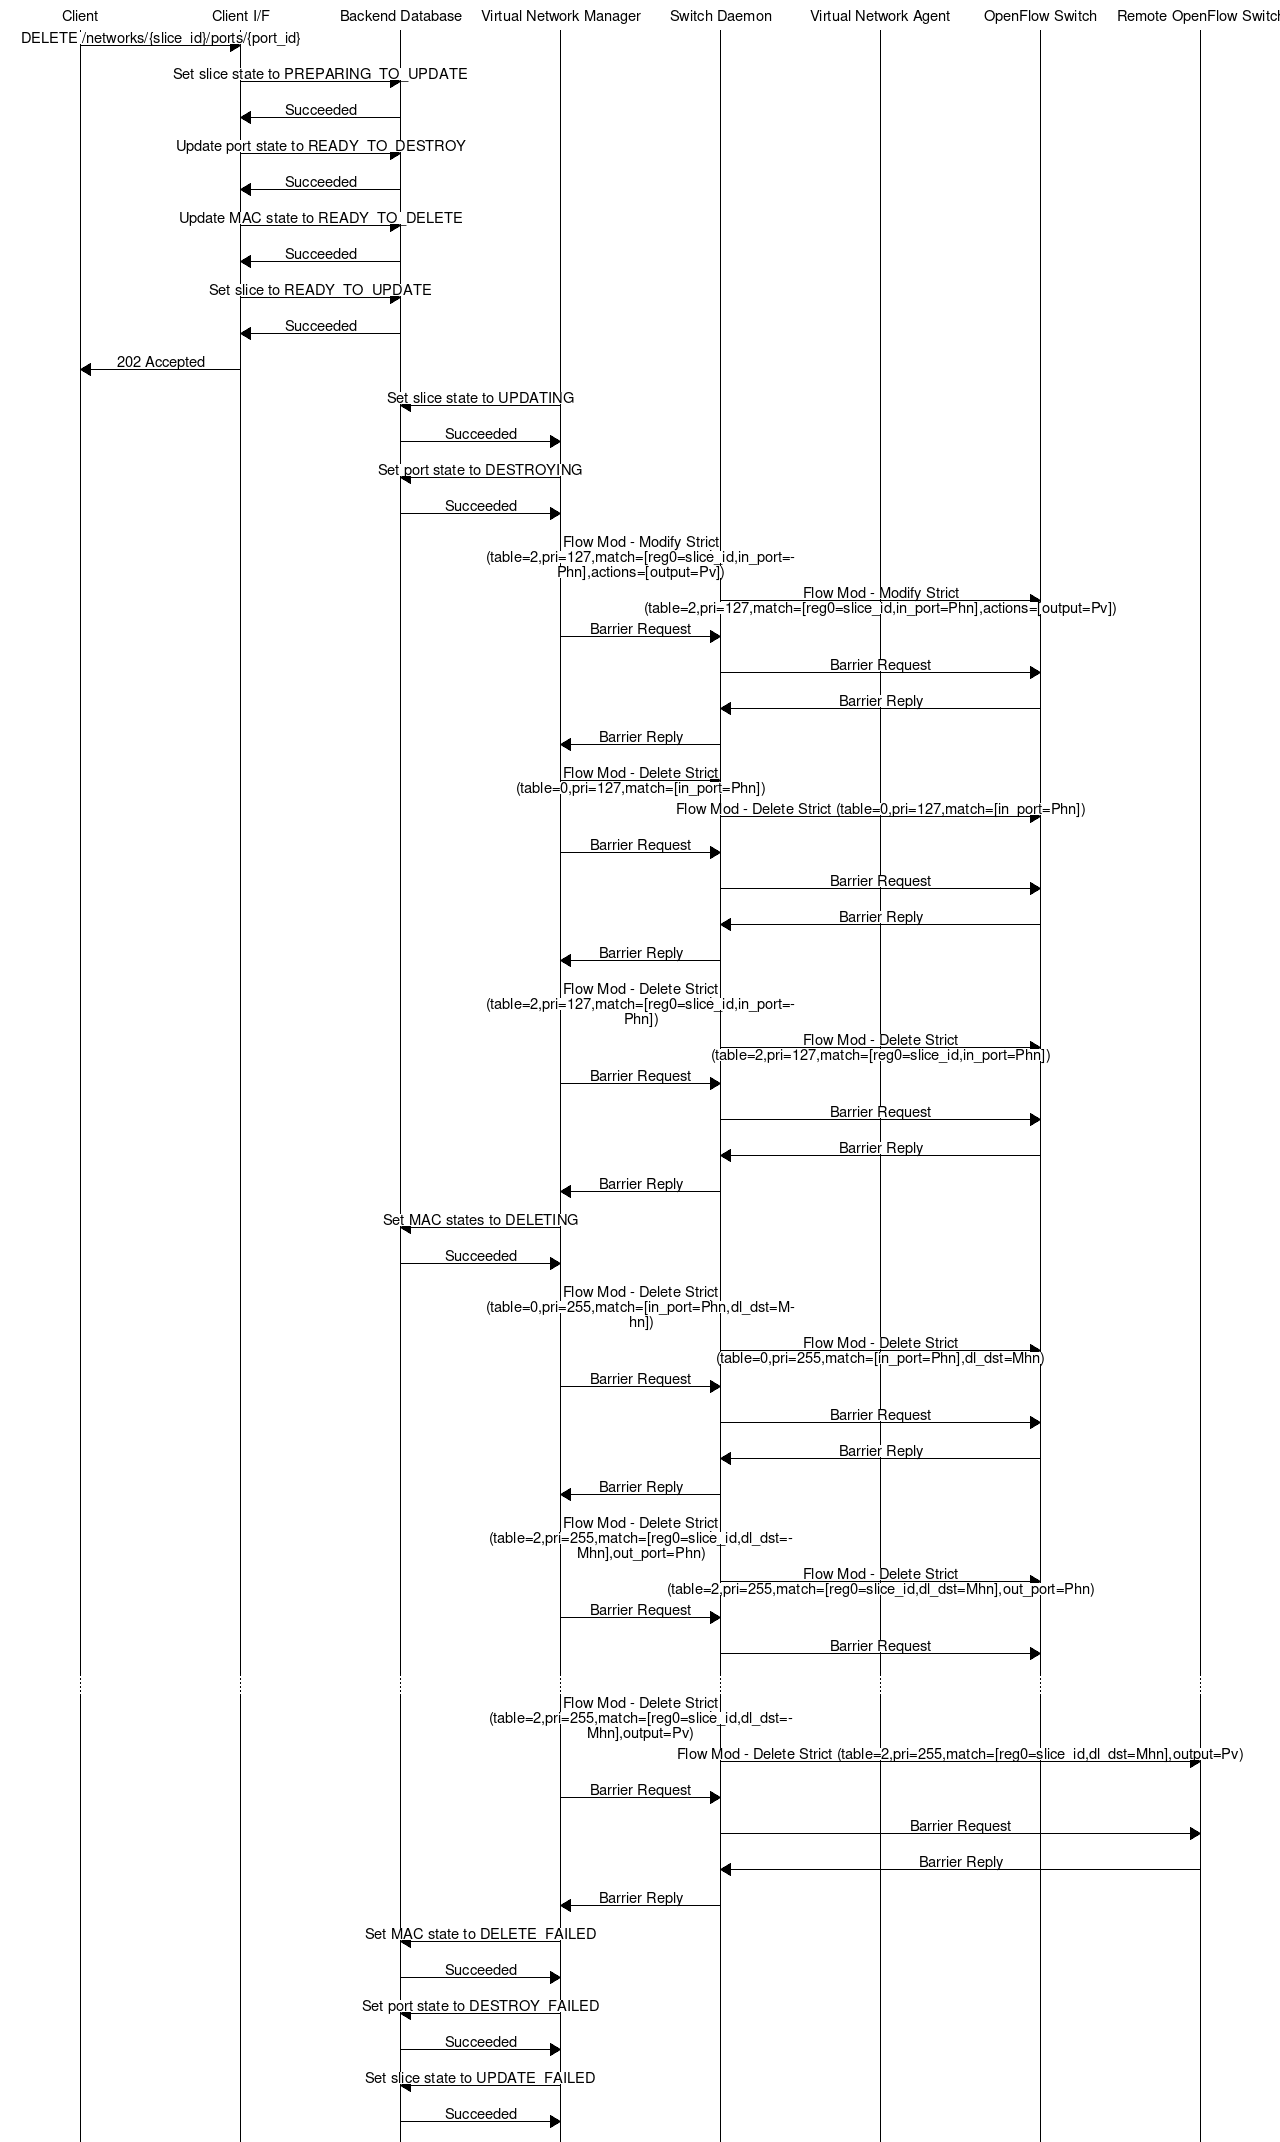 /*
 * Message sequence diagram for deleting a port from a virtual network slice
 *
 * Author: Yasunobu Chiba
 *
 * Copyright (C) 2012 NEC Corporation
 * NEC Confidential
 */

msc {
  width = "1280", wordwraparcs = "true";

  C [ label = "Client" ],
  CIF [ label = "Client I/F" ],
  DB [ label = "Backend Database" ],
  VNM [ label = "Virtual Network Manager" ],
  SD [ label = "Switch Daemon" ],
  VNA [ label = "Virtual Network Agent" ],
  SW [ label = "OpenFlow Switch" ],
  RSW [ label = "Remote OpenFlow Switch" ];

  C => CIF [ label = "DELETE /networks/{slice_id}/ports/{port_id}" ];
  CIF => DB [ label = "Set slice state to PREPARING_TO_UPDATE" ];
  DB => CIF [ label = "Succeeded" ];
  CIF => DB [ label = "Update port state to READY_TO_DESTROY" ];
  DB => CIF [ label = "Succeeded" ];
  CIF => DB [ label = "Update MAC state to READY_TO_DELETE" ];
  DB => CIF [ label = "Succeeded" ];
  CIF => DB [ label = "Set slice to READY_TO_UPDATE" ];
  DB => CIF [ label = "Succeeded" ];
  CIF => C [ label = "202 Accepted" ];

  VNM => DB [ label = "Set slice state to UPDATING" ];
  DB => VNM [ label = "Succeeded" ];

  VNM => DB [ label = "Set port state to DESTROYING" ];
  DB => VNM [ label = "Succeeded" ];

  VNM => SD [ label = "Flow Mod - Modify Strict (table=2,pri=127,match=[reg0=slice_id,in_port=Phn],actions=[output=Pv])" ];
  SD => SW [ label = "Flow Mod - Modify Strict (table=2,pri=127,match=[reg0=slice_id,in_port=Phn],actions=[output=Pv])" ];
  VNM => SD [ label = "Barrier Request" ];
  SD => SW [ label = "Barrier Request" ];
  SW => SD [ label = "Barrier Reply" ];
  SD => VNM [ label = "Barrier Reply" ];

  VNM => SD [ label = "Flow Mod - Delete Strict (table=0,pri=127,match=[in_port=Phn])" ];
  SD => SW [ label = "Flow Mod - Delete Strict (table=0,pri=127,match=[in_port=Phn])" ];
  VNM => SD [ label = "Barrier Request" ];
  SD => SW [ label = "Barrier Request" ];
  SW => SD [ label = "Barrier Reply" ];
  SD => VNM [ label = "Barrier Reply" ];

  VNM => SD [ label = "Flow Mod - Delete Strict (table=2,pri=127,match=[reg0=slice_id,in_port=Phn])" ];
  SD => SW [ label = "Flow Mod - Delete Strict (table=2,pri=127,match=[reg0=slice_id,in_port=Phn])" ];
  VNM => SD [ label = "Barrier Request" ];
  SD => SW [ label = "Barrier Request" ];
  SW => SD [ label = "Barrier Reply" ];
  SD => VNM [ label = "Barrier Reply" ];

  VNM => DB [ label = "Set MAC states to DELETING" ];
  DB => VNM [ label = "Succeeded" ];

  VNM => SD [ label = "Flow Mod - Delete Strict (table=0,pri=255,match=[in_port=Phn,dl_dst=Mhn])" ];
  SD => SW [ label = "Flow Mod - Delete Strict (table=0,pri=255,match=[in_port=Phn],dl_dst=Mhn)" ];
  VNM => SD [ label = "Barrier Request" ];
  SD => SW [ label = "Barrier Request" ];
  SW => SD [ label = "Barrier Reply" ];
  SD => VNM [ label = "Barrier Reply" ];

  VNM => SD [ label = "Flow Mod - Delete Strict (table=2,pri=255,match=[reg0=slice_id,dl_dst=Mhn],out_port=Phn)" ];
  SD => SW [ label = "Flow Mod - Delete Strict (table=2,pri=255,match=[reg0=slice_id,dl_dst=Mhn],out_port=Phn)" ];
  VNM => SD [ label = "Barrier Request" ];
  SD => SW [ label = "Barrier Request" ];
  ...;

  VNM => SD [ label = "Flow Mod - Delete Strict (table=2,pri=255,match=[reg0=slice_id,dl_dst=Mhn],output=Pv)" ];
  SD => RSW [ label = "Flow Mod - Delete Strict (table=2,pri=255,match=[reg0=slice_id,dl_dst=Mhn],output=Pv)" ];
  VNM => SD [ label = "Barrier Request" ];
  SD => RSW [ label = "Barrier Request" ];
  RSW => SD [ label = "Barrier Reply" ];
  SD => VNM [ label = "Barrier Reply" ];

  VNM => DB [ label = "Set MAC state to DELETE_FAILED" ];
  DB => VNM [ label = "Succeeded" ];
  VNM => DB [ label = "Set port state to DESTROY_FAILED" ];
  DB => VNM [ label = "Succeeded" ];
  VNM => DB [ label = "Set slice state to UPDATE_FAILED" ];
  DB => VNM [ label = "Succeeded" ];
}